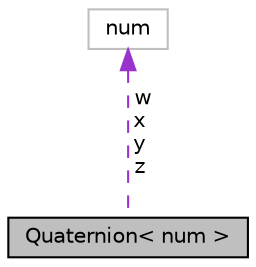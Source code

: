 digraph "Quaternion&lt; num &gt;"
{
 // INTERACTIVE_SVG=YES
  edge [fontname="Helvetica",fontsize="10",labelfontname="Helvetica",labelfontsize="10"];
  node [fontname="Helvetica",fontsize="10",shape=record];
  Node1 [label="Quaternion\< num \>",height=0.2,width=0.4,color="black", fillcolor="grey75", style="filled", fontcolor="black"];
  Node2 -> Node1 [dir="back",color="darkorchid3",fontsize="10",style="dashed",label=" w\nx\ny\nz" ,fontname="Helvetica"];
  Node2 [label="num",height=0.2,width=0.4,color="grey75", fillcolor="white", style="filled"];
}
